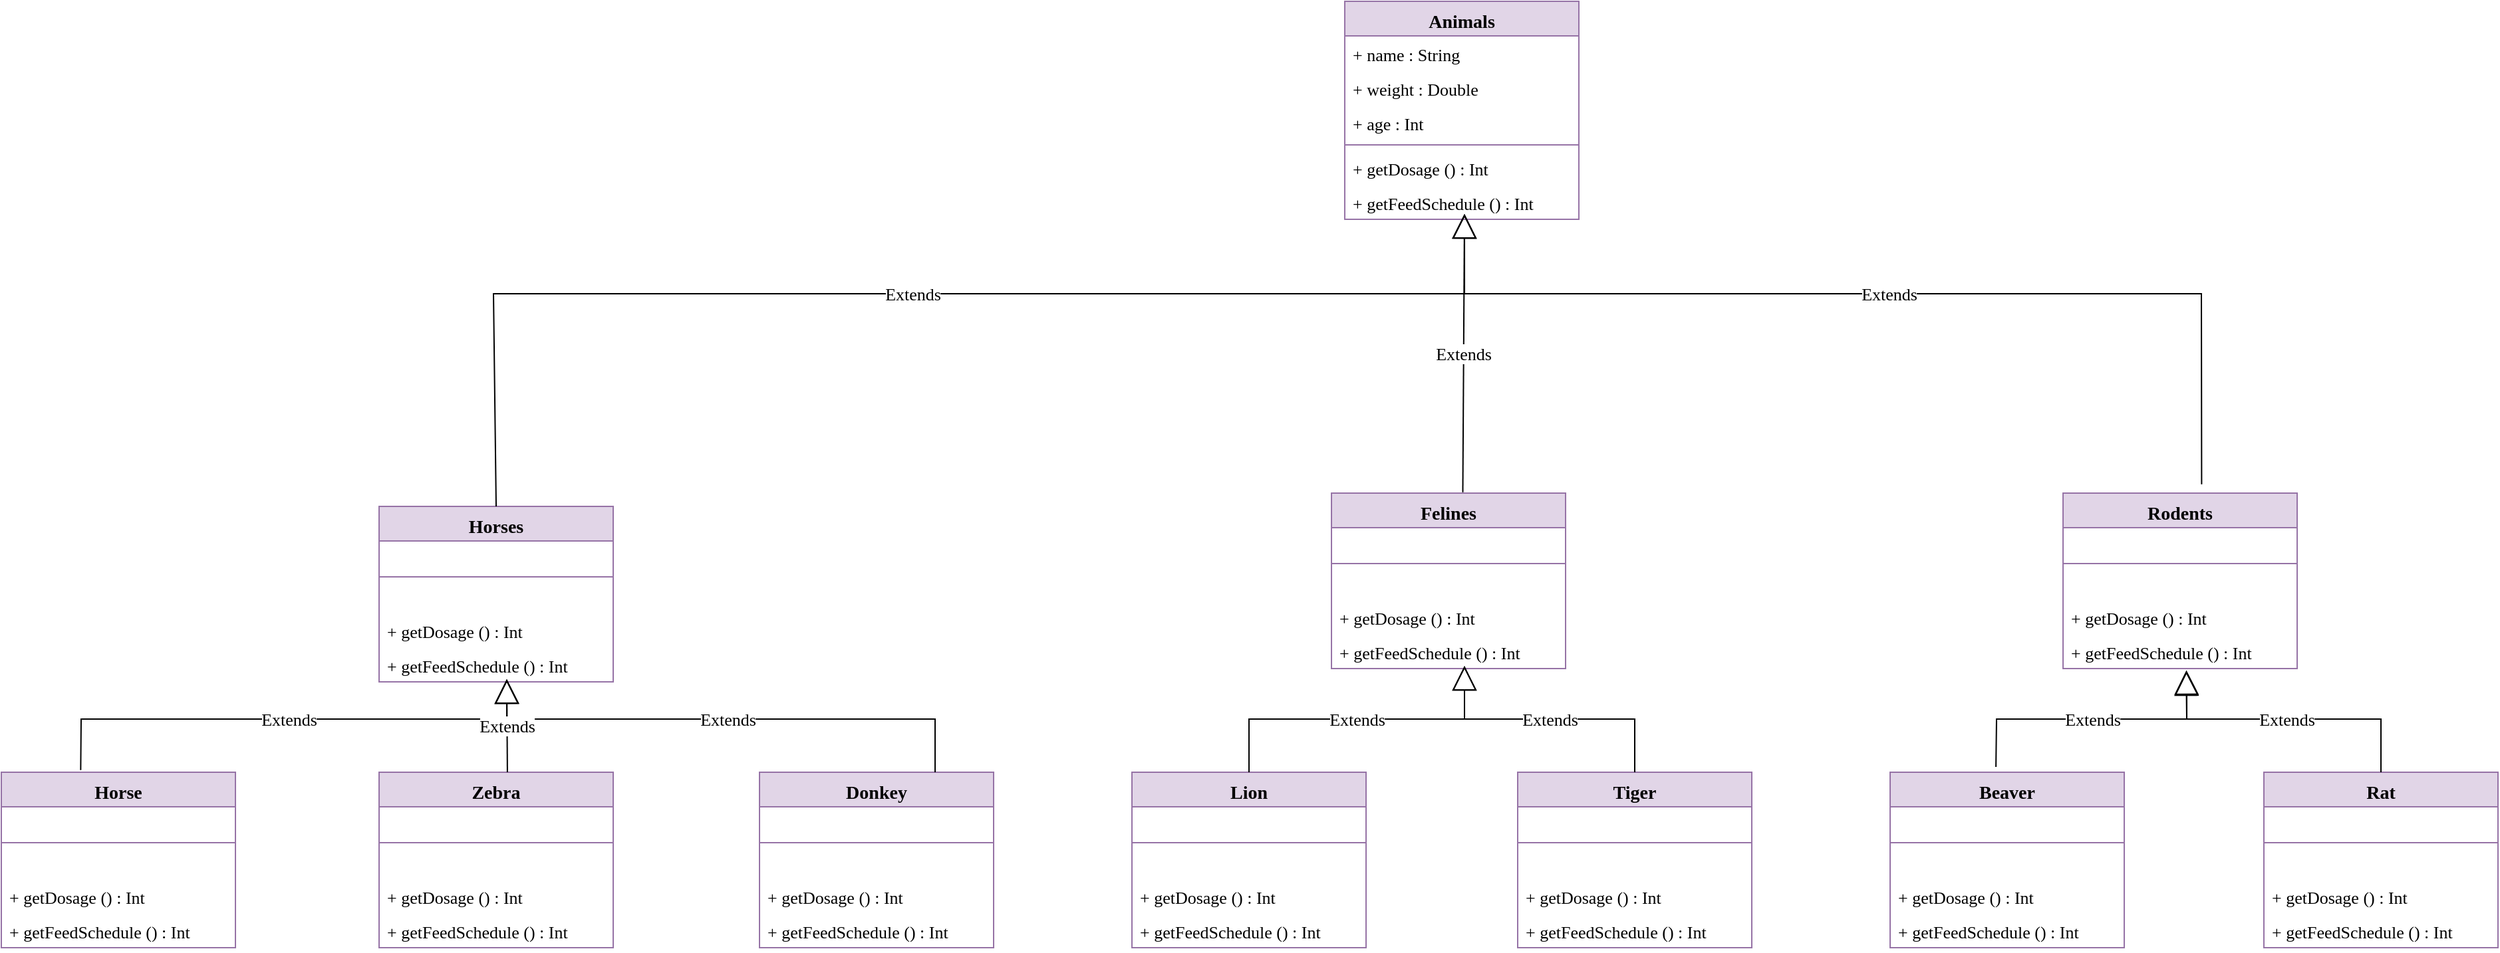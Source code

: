 <mxfile version="20.8.20" type="device"><diagram name="Sayfa -1" id="pYcKKonGzMDogZ0B2Hnj"><mxGraphModel dx="2061" dy="1895" grid="1" gridSize="10" guides="1" tooltips="1" connect="1" arrows="1" fold="1" page="1" pageScale="1" pageWidth="827" pageHeight="1169" math="0" shadow="0"><root><mxCell id="0"/><mxCell id="1" parent="0"/><mxCell id="Am517hN29KUdDPB7rdL--1" value="Animals" style="swimlane;fontStyle=1;align=center;verticalAlign=top;childLayout=stackLayout;horizontal=1;startSize=26;horizontalStack=0;resizeParent=1;resizeParentMax=0;resizeLast=0;collapsible=1;marginBottom=0;fontFamily=Comic Sans MS;fillColor=#e1d5e7;strokeColor=#9673a6;fontSize=14;" vertex="1" parent="1"><mxGeometry x="550" y="-900" width="176" height="164" as="geometry"/></mxCell><mxCell id="Am517hN29KUdDPB7rdL--2" value="+ name : String" style="text;strokeColor=none;fillColor=none;align=left;verticalAlign=top;spacingLeft=4;spacingRight=4;overflow=hidden;rotatable=0;points=[[0,0.5],[1,0.5]];portConstraint=eastwest;fontFamily=Comic Sans MS;fontSize=13;" vertex="1" parent="Am517hN29KUdDPB7rdL--1"><mxGeometry y="26" width="176" height="26" as="geometry"/></mxCell><mxCell id="Am517hN29KUdDPB7rdL--9" value="+ weight : Double" style="text;strokeColor=none;fillColor=none;align=left;verticalAlign=top;spacingLeft=4;spacingRight=4;overflow=hidden;rotatable=0;points=[[0,0.5],[1,0.5]];portConstraint=eastwest;fontFamily=Comic Sans MS;fontSize=13;" vertex="1" parent="Am517hN29KUdDPB7rdL--1"><mxGeometry y="52" width="176" height="26" as="geometry"/></mxCell><mxCell id="Am517hN29KUdDPB7rdL--10" value="+ age : Int" style="text;strokeColor=none;fillColor=none;align=left;verticalAlign=top;spacingLeft=4;spacingRight=4;overflow=hidden;rotatable=0;points=[[0,0.5],[1,0.5]];portConstraint=eastwest;fontFamily=Comic Sans MS;fontSize=13;" vertex="1" parent="Am517hN29KUdDPB7rdL--1"><mxGeometry y="78" width="176" height="26" as="geometry"/></mxCell><mxCell id="Am517hN29KUdDPB7rdL--3" value="" style="line;strokeWidth=1;fillColor=none;align=left;verticalAlign=middle;spacingTop=-1;spacingLeft=3;spacingRight=3;rotatable=0;labelPosition=right;points=[];portConstraint=eastwest;strokeColor=inherit;" vertex="1" parent="Am517hN29KUdDPB7rdL--1"><mxGeometry y="104" width="176" height="8" as="geometry"/></mxCell><mxCell id="Am517hN29KUdDPB7rdL--4" value="+ getDosage () : Int" style="text;strokeColor=none;fillColor=none;align=left;verticalAlign=top;spacingLeft=4;spacingRight=4;overflow=hidden;rotatable=0;points=[[0,0.5],[1,0.5]];portConstraint=eastwest;fontFamily=Comic Sans MS;fontSize=13;" vertex="1" parent="Am517hN29KUdDPB7rdL--1"><mxGeometry y="112" width="176" height="26" as="geometry"/></mxCell><mxCell id="Am517hN29KUdDPB7rdL--11" value="+ getFeedSchedule () : Int" style="text;strokeColor=none;fillColor=none;align=left;verticalAlign=top;spacingLeft=4;spacingRight=4;overflow=hidden;rotatable=0;points=[[0,0.5],[1,0.5]];portConstraint=eastwest;fontFamily=Comic Sans MS;fontSize=13;" vertex="1" parent="Am517hN29KUdDPB7rdL--1"><mxGeometry y="138" width="176" height="26" as="geometry"/></mxCell><mxCell id="Am517hN29KUdDPB7rdL--12" value="Horses" style="swimlane;fontStyle=1;align=center;verticalAlign=top;childLayout=stackLayout;horizontal=1;startSize=26;horizontalStack=0;resizeParent=1;resizeParentMax=0;resizeLast=0;collapsible=1;marginBottom=0;fontFamily=Comic Sans MS;fillColor=#e1d5e7;strokeColor=#9673a6;fontSize=14;" vertex="1" parent="1"><mxGeometry x="-176" y="-520" width="176" height="132" as="geometry"/></mxCell><mxCell id="Am517hN29KUdDPB7rdL--16" value="" style="line;strokeWidth=1;fillColor=none;align=left;verticalAlign=middle;spacingTop=-1;spacingLeft=3;spacingRight=3;rotatable=0;labelPosition=right;points=[];portConstraint=eastwest;strokeColor=inherit;" vertex="1" parent="Am517hN29KUdDPB7rdL--12"><mxGeometry y="26" width="176" height="54" as="geometry"/></mxCell><mxCell id="Am517hN29KUdDPB7rdL--17" value="+ getDosage () : Int" style="text;strokeColor=none;fillColor=none;align=left;verticalAlign=top;spacingLeft=4;spacingRight=4;overflow=hidden;rotatable=0;points=[[0,0.5],[1,0.5]];portConstraint=eastwest;fontFamily=Comic Sans MS;fontSize=13;" vertex="1" parent="Am517hN29KUdDPB7rdL--12"><mxGeometry y="80" width="176" height="26" as="geometry"/></mxCell><mxCell id="Am517hN29KUdDPB7rdL--18" value="+ getFeedSchedule () : Int" style="text;strokeColor=none;fillColor=none;align=left;verticalAlign=top;spacingLeft=4;spacingRight=4;overflow=hidden;rotatable=0;points=[[0,0.5],[1,0.5]];portConstraint=eastwest;fontFamily=Comic Sans MS;fontSize=13;" vertex="1" parent="Am517hN29KUdDPB7rdL--12"><mxGeometry y="106" width="176" height="26" as="geometry"/></mxCell><mxCell id="Am517hN29KUdDPB7rdL--19" value="Felines" style="swimlane;fontStyle=1;align=center;verticalAlign=top;childLayout=stackLayout;horizontal=1;startSize=26;horizontalStack=0;resizeParent=1;resizeParentMax=0;resizeLast=0;collapsible=1;marginBottom=0;fontFamily=Comic Sans MS;fillColor=#e1d5e7;strokeColor=#9673a6;fontSize=14;" vertex="1" parent="1"><mxGeometry x="540" y="-530" width="176" height="132" as="geometry"/></mxCell><mxCell id="Am517hN29KUdDPB7rdL--20" value="" style="line;strokeWidth=1;fillColor=none;align=left;verticalAlign=middle;spacingTop=-1;spacingLeft=3;spacingRight=3;rotatable=0;labelPosition=right;points=[];portConstraint=eastwest;strokeColor=inherit;" vertex="1" parent="Am517hN29KUdDPB7rdL--19"><mxGeometry y="26" width="176" height="54" as="geometry"/></mxCell><mxCell id="Am517hN29KUdDPB7rdL--21" value="+ getDosage () : Int" style="text;strokeColor=none;fillColor=none;align=left;verticalAlign=top;spacingLeft=4;spacingRight=4;overflow=hidden;rotatable=0;points=[[0,0.5],[1,0.5]];portConstraint=eastwest;fontFamily=Comic Sans MS;fontSize=13;" vertex="1" parent="Am517hN29KUdDPB7rdL--19"><mxGeometry y="80" width="176" height="26" as="geometry"/></mxCell><mxCell id="Am517hN29KUdDPB7rdL--22" value="+ getFeedSchedule () : Int" style="text;strokeColor=none;fillColor=none;align=left;verticalAlign=top;spacingLeft=4;spacingRight=4;overflow=hidden;rotatable=0;points=[[0,0.5],[1,0.5]];portConstraint=eastwest;fontFamily=Comic Sans MS;fontSize=13;" vertex="1" parent="Am517hN29KUdDPB7rdL--19"><mxGeometry y="106" width="176" height="26" as="geometry"/></mxCell><mxCell id="Am517hN29KUdDPB7rdL--23" value="Rodents" style="swimlane;fontStyle=1;align=center;verticalAlign=top;childLayout=stackLayout;horizontal=1;startSize=26;horizontalStack=0;resizeParent=1;resizeParentMax=0;resizeLast=0;collapsible=1;marginBottom=0;fontFamily=Comic Sans MS;fillColor=#e1d5e7;strokeColor=#9673a6;fontSize=14;" vertex="1" parent="1"><mxGeometry x="1090" y="-530" width="176" height="132" as="geometry"/></mxCell><mxCell id="Am517hN29KUdDPB7rdL--24" value="" style="line;strokeWidth=1;fillColor=none;align=left;verticalAlign=middle;spacingTop=-1;spacingLeft=3;spacingRight=3;rotatable=0;labelPosition=right;points=[];portConstraint=eastwest;strokeColor=inherit;" vertex="1" parent="Am517hN29KUdDPB7rdL--23"><mxGeometry y="26" width="176" height="54" as="geometry"/></mxCell><mxCell id="Am517hN29KUdDPB7rdL--25" value="+ getDosage () : Int" style="text;strokeColor=none;fillColor=none;align=left;verticalAlign=top;spacingLeft=4;spacingRight=4;overflow=hidden;rotatable=0;points=[[0,0.5],[1,0.5]];portConstraint=eastwest;fontFamily=Comic Sans MS;fontSize=13;" vertex="1" parent="Am517hN29KUdDPB7rdL--23"><mxGeometry y="80" width="176" height="26" as="geometry"/></mxCell><mxCell id="Am517hN29KUdDPB7rdL--26" value="+ getFeedSchedule () : Int" style="text;strokeColor=none;fillColor=none;align=left;verticalAlign=top;spacingLeft=4;spacingRight=4;overflow=hidden;rotatable=0;points=[[0,0.5],[1,0.5]];portConstraint=eastwest;fontFamily=Comic Sans MS;fontSize=13;" vertex="1" parent="Am517hN29KUdDPB7rdL--23"><mxGeometry y="106" width="176" height="26" as="geometry"/></mxCell><mxCell id="Am517hN29KUdDPB7rdL--27" value="Horse" style="swimlane;fontStyle=1;align=center;verticalAlign=top;childLayout=stackLayout;horizontal=1;startSize=26;horizontalStack=0;resizeParent=1;resizeParentMax=0;resizeLast=0;collapsible=1;marginBottom=0;fontFamily=Comic Sans MS;fillColor=#e1d5e7;strokeColor=#9673a6;fontSize=14;" vertex="1" parent="1"><mxGeometry x="-460" y="-320" width="176" height="132" as="geometry"/></mxCell><mxCell id="Am517hN29KUdDPB7rdL--28" value="" style="line;strokeWidth=1;fillColor=none;align=left;verticalAlign=middle;spacingTop=-1;spacingLeft=3;spacingRight=3;rotatable=0;labelPosition=right;points=[];portConstraint=eastwest;strokeColor=inherit;" vertex="1" parent="Am517hN29KUdDPB7rdL--27"><mxGeometry y="26" width="176" height="54" as="geometry"/></mxCell><mxCell id="Am517hN29KUdDPB7rdL--29" value="+ getDosage () : Int" style="text;strokeColor=none;fillColor=none;align=left;verticalAlign=top;spacingLeft=4;spacingRight=4;overflow=hidden;rotatable=0;points=[[0,0.5],[1,0.5]];portConstraint=eastwest;fontFamily=Comic Sans MS;fontSize=13;" vertex="1" parent="Am517hN29KUdDPB7rdL--27"><mxGeometry y="80" width="176" height="26" as="geometry"/></mxCell><mxCell id="Am517hN29KUdDPB7rdL--30" value="+ getFeedSchedule () : Int" style="text;strokeColor=none;fillColor=none;align=left;verticalAlign=top;spacingLeft=4;spacingRight=4;overflow=hidden;rotatable=0;points=[[0,0.5],[1,0.5]];portConstraint=eastwest;fontFamily=Comic Sans MS;fontSize=13;" vertex="1" parent="Am517hN29KUdDPB7rdL--27"><mxGeometry y="106" width="176" height="26" as="geometry"/></mxCell><mxCell id="Am517hN29KUdDPB7rdL--31" value="Zebra" style="swimlane;fontStyle=1;align=center;verticalAlign=top;childLayout=stackLayout;horizontal=1;startSize=26;horizontalStack=0;resizeParent=1;resizeParentMax=0;resizeLast=0;collapsible=1;marginBottom=0;fontFamily=Comic Sans MS;fillColor=#e1d5e7;strokeColor=#9673a6;fontSize=14;" vertex="1" parent="1"><mxGeometry x="-176" y="-320" width="176" height="132" as="geometry"/></mxCell><mxCell id="Am517hN29KUdDPB7rdL--32" value="" style="line;strokeWidth=1;fillColor=none;align=left;verticalAlign=middle;spacingTop=-1;spacingLeft=3;spacingRight=3;rotatable=0;labelPosition=right;points=[];portConstraint=eastwest;strokeColor=inherit;" vertex="1" parent="Am517hN29KUdDPB7rdL--31"><mxGeometry y="26" width="176" height="54" as="geometry"/></mxCell><mxCell id="Am517hN29KUdDPB7rdL--33" value="+ getDosage () : Int" style="text;strokeColor=none;fillColor=none;align=left;verticalAlign=top;spacingLeft=4;spacingRight=4;overflow=hidden;rotatable=0;points=[[0,0.5],[1,0.5]];portConstraint=eastwest;fontFamily=Comic Sans MS;fontSize=13;" vertex="1" parent="Am517hN29KUdDPB7rdL--31"><mxGeometry y="80" width="176" height="26" as="geometry"/></mxCell><mxCell id="Am517hN29KUdDPB7rdL--34" value="+ getFeedSchedule () : Int" style="text;strokeColor=none;fillColor=none;align=left;verticalAlign=top;spacingLeft=4;spacingRight=4;overflow=hidden;rotatable=0;points=[[0,0.5],[1,0.5]];portConstraint=eastwest;fontFamily=Comic Sans MS;fontSize=13;" vertex="1" parent="Am517hN29KUdDPB7rdL--31"><mxGeometry y="106" width="176" height="26" as="geometry"/></mxCell><mxCell id="Am517hN29KUdDPB7rdL--35" value="Donkey" style="swimlane;fontStyle=1;align=center;verticalAlign=top;childLayout=stackLayout;horizontal=1;startSize=26;horizontalStack=0;resizeParent=1;resizeParentMax=0;resizeLast=0;collapsible=1;marginBottom=0;fontFamily=Comic Sans MS;fillColor=#e1d5e7;strokeColor=#9673a6;fontSize=14;" vertex="1" parent="1"><mxGeometry x="110" y="-320" width="176" height="132" as="geometry"/></mxCell><mxCell id="Am517hN29KUdDPB7rdL--36" value="" style="line;strokeWidth=1;fillColor=none;align=left;verticalAlign=middle;spacingTop=-1;spacingLeft=3;spacingRight=3;rotatable=0;labelPosition=right;points=[];portConstraint=eastwest;strokeColor=inherit;" vertex="1" parent="Am517hN29KUdDPB7rdL--35"><mxGeometry y="26" width="176" height="54" as="geometry"/></mxCell><mxCell id="Am517hN29KUdDPB7rdL--37" value="+ getDosage () : Int" style="text;strokeColor=none;fillColor=none;align=left;verticalAlign=top;spacingLeft=4;spacingRight=4;overflow=hidden;rotatable=0;points=[[0,0.5],[1,0.5]];portConstraint=eastwest;fontFamily=Comic Sans MS;fontSize=13;" vertex="1" parent="Am517hN29KUdDPB7rdL--35"><mxGeometry y="80" width="176" height="26" as="geometry"/></mxCell><mxCell id="Am517hN29KUdDPB7rdL--38" value="+ getFeedSchedule () : Int" style="text;strokeColor=none;fillColor=none;align=left;verticalAlign=top;spacingLeft=4;spacingRight=4;overflow=hidden;rotatable=0;points=[[0,0.5],[1,0.5]];portConstraint=eastwest;fontFamily=Comic Sans MS;fontSize=13;" vertex="1" parent="Am517hN29KUdDPB7rdL--35"><mxGeometry y="106" width="176" height="26" as="geometry"/></mxCell><mxCell id="Am517hN29KUdDPB7rdL--42" value="Extends" style="endArrow=block;endSize=16;endFill=0;html=1;rounded=0;fontFamily=Comic Sans MS;fontSize=13;exitX=0.339;exitY=-0.012;exitDx=0;exitDy=0;exitPerimeter=0;" edge="1" parent="1" source="Am517hN29KUdDPB7rdL--27"><mxGeometry width="160" relative="1" as="geometry"><mxPoint x="-400" y="-360" as="sourcePoint"/><mxPoint x="-80" y="-390" as="targetPoint"/><Array as="points"><mxPoint x="-400" y="-360"/><mxPoint x="-80" y="-360"/></Array></mxGeometry></mxCell><mxCell id="Am517hN29KUdDPB7rdL--43" value="Extends" style="endArrow=block;endSize=16;endFill=0;html=1;rounded=0;fontFamily=Comic Sans MS;fontSize=13;exitX=0.75;exitY=0;exitDx=0;exitDy=0;" edge="1" parent="1" source="Am517hN29KUdDPB7rdL--35"><mxGeometry width="160" relative="1" as="geometry"><mxPoint x="50" y="-420" as="sourcePoint"/><mxPoint x="-80" y="-390" as="targetPoint"/><Array as="points"><mxPoint x="242" y="-360"/><mxPoint x="-80" y="-360"/></Array></mxGeometry></mxCell><mxCell id="Am517hN29KUdDPB7rdL--44" value="Extends" style="endArrow=block;endSize=16;endFill=0;html=1;rounded=0;fontFamily=Comic Sans MS;fontSize=13;exitX=0.548;exitY=0;exitDx=0;exitDy=0;exitPerimeter=0;" edge="1" parent="1" source="Am517hN29KUdDPB7rdL--31"><mxGeometry width="160" relative="1" as="geometry"><mxPoint x="-90" y="-340" as="sourcePoint"/><mxPoint x="-80" y="-390" as="targetPoint"/></mxGeometry></mxCell><mxCell id="Am517hN29KUdDPB7rdL--45" value="Lion" style="swimlane;fontStyle=1;align=center;verticalAlign=top;childLayout=stackLayout;horizontal=1;startSize=26;horizontalStack=0;resizeParent=1;resizeParentMax=0;resizeLast=0;collapsible=1;marginBottom=0;fontFamily=Comic Sans MS;fillColor=#e1d5e7;strokeColor=#9673a6;fontSize=14;" vertex="1" parent="1"><mxGeometry x="390" y="-320" width="176" height="132" as="geometry"/></mxCell><mxCell id="Am517hN29KUdDPB7rdL--46" value="" style="line;strokeWidth=1;fillColor=none;align=left;verticalAlign=middle;spacingTop=-1;spacingLeft=3;spacingRight=3;rotatable=0;labelPosition=right;points=[];portConstraint=eastwest;strokeColor=inherit;" vertex="1" parent="Am517hN29KUdDPB7rdL--45"><mxGeometry y="26" width="176" height="54" as="geometry"/></mxCell><mxCell id="Am517hN29KUdDPB7rdL--47" value="+ getDosage () : Int" style="text;strokeColor=none;fillColor=none;align=left;verticalAlign=top;spacingLeft=4;spacingRight=4;overflow=hidden;rotatable=0;points=[[0,0.5],[1,0.5]];portConstraint=eastwest;fontFamily=Comic Sans MS;fontSize=13;" vertex="1" parent="Am517hN29KUdDPB7rdL--45"><mxGeometry y="80" width="176" height="26" as="geometry"/></mxCell><mxCell id="Am517hN29KUdDPB7rdL--48" value="+ getFeedSchedule () : Int" style="text;strokeColor=none;fillColor=none;align=left;verticalAlign=top;spacingLeft=4;spacingRight=4;overflow=hidden;rotatable=0;points=[[0,0.5],[1,0.5]];portConstraint=eastwest;fontFamily=Comic Sans MS;fontSize=13;" vertex="1" parent="Am517hN29KUdDPB7rdL--45"><mxGeometry y="106" width="176" height="26" as="geometry"/></mxCell><mxCell id="Am517hN29KUdDPB7rdL--49" value="Tiger" style="swimlane;fontStyle=1;align=center;verticalAlign=top;childLayout=stackLayout;horizontal=1;startSize=26;horizontalStack=0;resizeParent=1;resizeParentMax=0;resizeLast=0;collapsible=1;marginBottom=0;fontFamily=Comic Sans MS;fillColor=#e1d5e7;strokeColor=#9673a6;fontSize=14;" vertex="1" parent="1"><mxGeometry x="680" y="-320" width="176" height="132" as="geometry"/></mxCell><mxCell id="Am517hN29KUdDPB7rdL--50" value="" style="line;strokeWidth=1;fillColor=none;align=left;verticalAlign=middle;spacingTop=-1;spacingLeft=3;spacingRight=3;rotatable=0;labelPosition=right;points=[];portConstraint=eastwest;strokeColor=inherit;" vertex="1" parent="Am517hN29KUdDPB7rdL--49"><mxGeometry y="26" width="176" height="54" as="geometry"/></mxCell><mxCell id="Am517hN29KUdDPB7rdL--51" value="+ getDosage () : Int" style="text;strokeColor=none;fillColor=none;align=left;verticalAlign=top;spacingLeft=4;spacingRight=4;overflow=hidden;rotatable=0;points=[[0,0.5],[1,0.5]];portConstraint=eastwest;fontFamily=Comic Sans MS;fontSize=13;" vertex="1" parent="Am517hN29KUdDPB7rdL--49"><mxGeometry y="80" width="176" height="26" as="geometry"/></mxCell><mxCell id="Am517hN29KUdDPB7rdL--52" value="+ getFeedSchedule () : Int" style="text;strokeColor=none;fillColor=none;align=left;verticalAlign=top;spacingLeft=4;spacingRight=4;overflow=hidden;rotatable=0;points=[[0,0.5],[1,0.5]];portConstraint=eastwest;fontFamily=Comic Sans MS;fontSize=13;" vertex="1" parent="Am517hN29KUdDPB7rdL--49"><mxGeometry y="106" width="176" height="26" as="geometry"/></mxCell><mxCell id="Am517hN29KUdDPB7rdL--53" value="Extends" style="endArrow=block;endSize=16;endFill=0;html=1;rounded=0;fontFamily=Comic Sans MS;fontSize=13;exitX=0.5;exitY=0;exitDx=0;exitDy=0;" edge="1" parent="1" source="Am517hN29KUdDPB7rdL--45"><mxGeometry width="160" relative="1" as="geometry"><mxPoint x="480" y="-360" as="sourcePoint"/><mxPoint x="640" y="-400" as="targetPoint"/><Array as="points"><mxPoint x="478" y="-360"/><mxPoint x="640" y="-360"/></Array></mxGeometry></mxCell><mxCell id="Am517hN29KUdDPB7rdL--54" value="Extends" style="endArrow=block;endSize=16;endFill=0;html=1;rounded=0;fontFamily=Comic Sans MS;fontSize=13;exitX=0.5;exitY=0;exitDx=0;exitDy=0;" edge="1" parent="1" source="Am517hN29KUdDPB7rdL--49"><mxGeometry width="160" relative="1" as="geometry"><mxPoint x="710" y="-370" as="sourcePoint"/><mxPoint x="640" y="-400" as="targetPoint"/><Array as="points"><mxPoint x="768" y="-360"/><mxPoint x="640" y="-360"/></Array></mxGeometry></mxCell><mxCell id="Am517hN29KUdDPB7rdL--55" value="Beaver" style="swimlane;fontStyle=1;align=center;verticalAlign=top;childLayout=stackLayout;horizontal=1;startSize=26;horizontalStack=0;resizeParent=1;resizeParentMax=0;resizeLast=0;collapsible=1;marginBottom=0;fontFamily=Comic Sans MS;fillColor=#e1d5e7;strokeColor=#9673a6;fontSize=14;" vertex="1" parent="1"><mxGeometry x="960" y="-320" width="176" height="132" as="geometry"/></mxCell><mxCell id="Am517hN29KUdDPB7rdL--56" value="" style="line;strokeWidth=1;fillColor=none;align=left;verticalAlign=middle;spacingTop=-1;spacingLeft=3;spacingRight=3;rotatable=0;labelPosition=right;points=[];portConstraint=eastwest;strokeColor=inherit;" vertex="1" parent="Am517hN29KUdDPB7rdL--55"><mxGeometry y="26" width="176" height="54" as="geometry"/></mxCell><mxCell id="Am517hN29KUdDPB7rdL--57" value="+ getDosage () : Int" style="text;strokeColor=none;fillColor=none;align=left;verticalAlign=top;spacingLeft=4;spacingRight=4;overflow=hidden;rotatable=0;points=[[0,0.5],[1,0.5]];portConstraint=eastwest;fontFamily=Comic Sans MS;fontSize=13;" vertex="1" parent="Am517hN29KUdDPB7rdL--55"><mxGeometry y="80" width="176" height="26" as="geometry"/></mxCell><mxCell id="Am517hN29KUdDPB7rdL--58" value="+ getFeedSchedule () : Int" style="text;strokeColor=none;fillColor=none;align=left;verticalAlign=top;spacingLeft=4;spacingRight=4;overflow=hidden;rotatable=0;points=[[0,0.5],[1,0.5]];portConstraint=eastwest;fontFamily=Comic Sans MS;fontSize=13;" vertex="1" parent="Am517hN29KUdDPB7rdL--55"><mxGeometry y="106" width="176" height="26" as="geometry"/></mxCell><mxCell id="Am517hN29KUdDPB7rdL--59" value="Rat" style="swimlane;fontStyle=1;align=center;verticalAlign=top;childLayout=stackLayout;horizontal=1;startSize=26;horizontalStack=0;resizeParent=1;resizeParentMax=0;resizeLast=0;collapsible=1;marginBottom=0;fontFamily=Comic Sans MS;fillColor=#e1d5e7;strokeColor=#9673a6;fontSize=14;" vertex="1" parent="1"><mxGeometry x="1241" y="-320" width="176" height="132" as="geometry"/></mxCell><mxCell id="Am517hN29KUdDPB7rdL--60" value="" style="line;strokeWidth=1;fillColor=none;align=left;verticalAlign=middle;spacingTop=-1;spacingLeft=3;spacingRight=3;rotatable=0;labelPosition=right;points=[];portConstraint=eastwest;strokeColor=inherit;" vertex="1" parent="Am517hN29KUdDPB7rdL--59"><mxGeometry y="26" width="176" height="54" as="geometry"/></mxCell><mxCell id="Am517hN29KUdDPB7rdL--61" value="+ getDosage () : Int" style="text;strokeColor=none;fillColor=none;align=left;verticalAlign=top;spacingLeft=4;spacingRight=4;overflow=hidden;rotatable=0;points=[[0,0.5],[1,0.5]];portConstraint=eastwest;fontFamily=Comic Sans MS;fontSize=13;" vertex="1" parent="Am517hN29KUdDPB7rdL--59"><mxGeometry y="80" width="176" height="26" as="geometry"/></mxCell><mxCell id="Am517hN29KUdDPB7rdL--62" value="+ getFeedSchedule () : Int" style="text;strokeColor=none;fillColor=none;align=left;verticalAlign=top;spacingLeft=4;spacingRight=4;overflow=hidden;rotatable=0;points=[[0,0.5],[1,0.5]];portConstraint=eastwest;fontFamily=Comic Sans MS;fontSize=13;" vertex="1" parent="Am517hN29KUdDPB7rdL--59"><mxGeometry y="106" width="176" height="26" as="geometry"/></mxCell><mxCell id="Am517hN29KUdDPB7rdL--63" value="Extends" style="endArrow=block;endSize=16;endFill=0;html=1;rounded=0;fontFamily=Comic Sans MS;fontSize=13;exitX=0.452;exitY=-0.03;exitDx=0;exitDy=0;exitPerimeter=0;entryX=0.527;entryY=1.046;entryDx=0;entryDy=0;entryPerimeter=0;" edge="1" parent="1" source="Am517hN29KUdDPB7rdL--55" target="Am517hN29KUdDPB7rdL--26"><mxGeometry width="160" relative="1" as="geometry"><mxPoint x="1030" y="-360" as="sourcePoint"/><mxPoint x="1190" y="-360" as="targetPoint"/><Array as="points"><mxPoint x="1040" y="-360"/><mxPoint x="1183" y="-360"/></Array></mxGeometry></mxCell><mxCell id="Am517hN29KUdDPB7rdL--65" value="Extends" style="endArrow=block;endSize=16;endFill=0;html=1;rounded=0;fontFamily=Comic Sans MS;fontSize=13;exitX=0.5;exitY=0;exitDx=0;exitDy=0;entryX=0.527;entryY=1.077;entryDx=0;entryDy=0;entryPerimeter=0;" edge="1" parent="1" source="Am517hN29KUdDPB7rdL--59" target="Am517hN29KUdDPB7rdL--26"><mxGeometry width="160" relative="1" as="geometry"><mxPoint x="1320" y="-360" as="sourcePoint"/><mxPoint x="1180" y="-390" as="targetPoint"/><Array as="points"><mxPoint x="1329" y="-360"/><mxPoint x="1183" y="-360"/></Array></mxGeometry></mxCell><mxCell id="Am517hN29KUdDPB7rdL--69" value="Extends" style="endArrow=block;endSize=16;endFill=0;html=1;rounded=0;fontFamily=Comic Sans MS;fontSize=13;exitX=0.5;exitY=0;exitDx=0;exitDy=0;" edge="1" parent="1" source="Am517hN29KUdDPB7rdL--12"><mxGeometry width="160" relative="1" as="geometry"><mxPoint x="500" y="-680" as="sourcePoint"/><mxPoint x="640" y="-740" as="targetPoint"/><Array as="points"><mxPoint x="-90" y="-680"/><mxPoint x="640" y="-680"/></Array></mxGeometry></mxCell><mxCell id="Am517hN29KUdDPB7rdL--70" value="Extends" style="endArrow=block;endSize=16;endFill=0;html=1;rounded=0;fontFamily=Comic Sans MS;fontSize=13;exitX=0.592;exitY=-0.05;exitDx=0;exitDy=0;exitPerimeter=0;" edge="1" parent="1" source="Am517hN29KUdDPB7rdL--23"><mxGeometry width="160" relative="1" as="geometry"><mxPoint x="1190" y="-640" as="sourcePoint"/><mxPoint x="640" y="-740" as="targetPoint"/><Array as="points"><mxPoint x="1194" y="-680"/><mxPoint x="640" y="-680"/></Array></mxGeometry></mxCell><mxCell id="Am517hN29KUdDPB7rdL--71" value="Extends" style="endArrow=block;endSize=16;endFill=0;html=1;rounded=0;fontFamily=Comic Sans MS;fontSize=13;exitX=0.561;exitY=-0.005;exitDx=0;exitDy=0;exitPerimeter=0;" edge="1" parent="1" source="Am517hN29KUdDPB7rdL--19"><mxGeometry width="160" relative="1" as="geometry"><mxPoint x="500" y="-600" as="sourcePoint"/><mxPoint x="640" y="-740" as="targetPoint"/></mxGeometry></mxCell></root></mxGraphModel></diagram></mxfile>